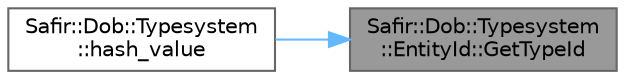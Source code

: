digraph "Safir::Dob::Typesystem::EntityId::GetTypeId"
{
 // LATEX_PDF_SIZE
  bgcolor="transparent";
  edge [fontname=Helvetica,fontsize=10,labelfontname=Helvetica,labelfontsize=10];
  node [fontname=Helvetica,fontsize=10,shape=box,height=0.2,width=0.4];
  rankdir="RL";
  Node1 [label="Safir::Dob::Typesystem\l::EntityId::GetTypeId",height=0.2,width=0.4,color="gray40", fillcolor="grey60", style="filled", fontcolor="black",tooltip="Get the type id out of the EntityId."];
  Node1 -> Node2 [dir="back",color="steelblue1",style="solid"];
  Node2 [label="Safir::Dob::Typesystem\l::hash_value",height=0.2,width=0.4,color="grey40", fillcolor="white", style="filled",URL="$a00398.html#a5f463a0ee2d7bd3e50383bbd12561cc0",tooltip=" "];
}
